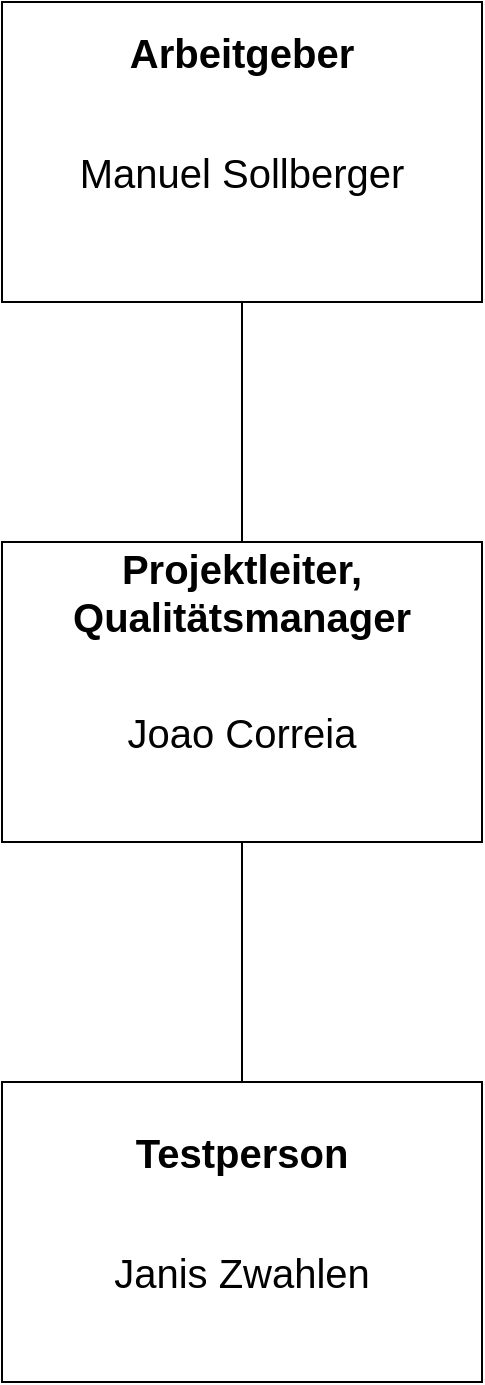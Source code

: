 <mxfile version="18.0.3" type="device"><diagram id="JA_UXk7gXLCRb7LurZR6" name="Page-1"><mxGraphModel dx="1422" dy="857" grid="1" gridSize="10" guides="1" tooltips="1" connect="1" arrows="1" fold="1" page="1" pageScale="1" pageWidth="827" pageHeight="1169" math="0" shadow="0"><root><mxCell id="0"/><mxCell id="1" parent="0"/><mxCell id="L6xOT_zJRK3j2IAzN4Ly-5" value="" style="rounded=0;whiteSpace=wrap;html=1;" vertex="1" parent="1"><mxGeometry x="300" y="560" width="240" height="150" as="geometry"/></mxCell><mxCell id="L6xOT_zJRK3j2IAzN4Ly-6" value="" style="rounded=0;whiteSpace=wrap;html=1;" vertex="1" parent="1"><mxGeometry x="300" y="290" width="240" height="150" as="geometry"/></mxCell><mxCell id="L6xOT_zJRK3j2IAzN4Ly-7" value="" style="rounded=0;whiteSpace=wrap;html=1;" vertex="1" parent="1"><mxGeometry x="300" y="20" width="240" height="150" as="geometry"/></mxCell><mxCell id="L6xOT_zJRK3j2IAzN4Ly-9" value="" style="endArrow=none;html=1;rounded=0;" edge="1" parent="1" source="L6xOT_zJRK3j2IAzN4Ly-5" target="L6xOT_zJRK3j2IAzN4Ly-6"><mxGeometry width="50" height="50" relative="1" as="geometry"><mxPoint x="328.889" y="570" as="sourcePoint"/><mxPoint x="391.111" y="450" as="targetPoint"/></mxGeometry></mxCell><mxCell id="L6xOT_zJRK3j2IAzN4Ly-10" value="" style="endArrow=none;html=1;rounded=0;" edge="1" parent="1" source="L6xOT_zJRK3j2IAzN4Ly-7" target="L6xOT_zJRK3j2IAzN4Ly-6"><mxGeometry width="50" height="50" relative="1" as="geometry"><mxPoint x="531.111" y="570" as="sourcePoint"/><mxPoint x="468.889" y="450" as="targetPoint"/></mxGeometry></mxCell><mxCell id="L6xOT_zJRK3j2IAzN4Ly-11" value="Projektleiter,&lt;br&gt;Qualitätsmanager" style="text;html=1;strokeColor=none;fillColor=none;align=center;verticalAlign=middle;whiteSpace=wrap;rounded=0;fontFamily=Arial;fontSize=20;fontStyle=1" vertex="1" parent="1"><mxGeometry x="390" y="300" width="60" height="30" as="geometry"/></mxCell><mxCell id="L6xOT_zJRK3j2IAzN4Ly-12" value="Arbeitgeber" style="text;html=1;strokeColor=none;fillColor=none;align=center;verticalAlign=middle;whiteSpace=wrap;rounded=0;fontFamily=Arial;fontSize=20;fontStyle=1" vertex="1" parent="1"><mxGeometry x="390" y="30" width="60" height="30" as="geometry"/></mxCell><mxCell id="L6xOT_zJRK3j2IAzN4Ly-14" value="Testperson" style="text;html=1;strokeColor=none;fillColor=none;align=center;verticalAlign=middle;whiteSpace=wrap;rounded=0;fontFamily=Arial;fontSize=20;fontStyle=1" vertex="1" parent="1"><mxGeometry x="390" y="580" width="60" height="30" as="geometry"/></mxCell><mxCell id="L6xOT_zJRK3j2IAzN4Ly-15" value="Manuel Sollberger" style="text;html=1;strokeColor=none;fillColor=none;align=center;verticalAlign=middle;whiteSpace=wrap;rounded=0;fontFamily=Arial;fontSize=20;" vertex="1" parent="1"><mxGeometry x="335" y="90" width="170" height="30" as="geometry"/></mxCell><mxCell id="L6xOT_zJRK3j2IAzN4Ly-16" value="Joao Correia" style="text;html=1;strokeColor=none;fillColor=none;align=center;verticalAlign=middle;whiteSpace=wrap;rounded=0;fontFamily=Arial;fontSize=20;" vertex="1" parent="1"><mxGeometry x="340" y="370" width="160" height="30" as="geometry"/></mxCell><mxCell id="L6xOT_zJRK3j2IAzN4Ly-18" value="Janis Zwahlen" style="text;html=1;strokeColor=none;fillColor=none;align=center;verticalAlign=middle;whiteSpace=wrap;rounded=0;fontFamily=Arial;fontSize=20;" vertex="1" parent="1"><mxGeometry x="350" y="640" width="140" height="30" as="geometry"/></mxCell></root></mxGraphModel></diagram></mxfile>